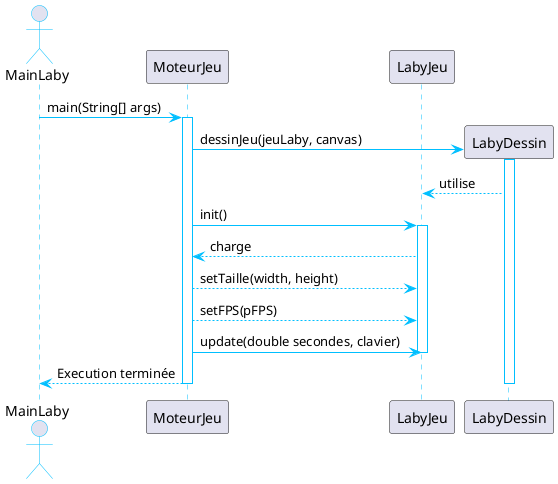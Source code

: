 @startuml
'https://plantuml.com/sequence-diagram

' Activation style
' Activation style
skinparam sequence {
    ArrowColor DeepSkyBlue
    ActorBorderColor DeepSkyBlue
    LifeLineBorderColor DeepSkyBlue
}

actor MainLaby

MainLaby -> MoteurJeu: main(String[] args)
activate MoteurJeu
create LabyJeu
create LabyDessin
MoteurJeu -> LabyDessin: dessinJeu(jeuLaby, canvas)
activate LabyDessin
LabyDessin --> LabyJeu: utilise
MoteurJeu -> LabyJeu: init()
activate LabyJeu
LabyJeu --> MoteurJeu: charge
MoteurJeu --> LabyJeu: setTaille(width, height)
MoteurJeu --> LabyJeu: setFPS(pFPS)
MoteurJeu -> LabyJeu: update(double secondes, clavier)
deactivate LabyJeu
MainLaby <-- MoteurJeu: Execution terminée
deactivate LabyDessin
deactivate MoteurJeu

@enduml